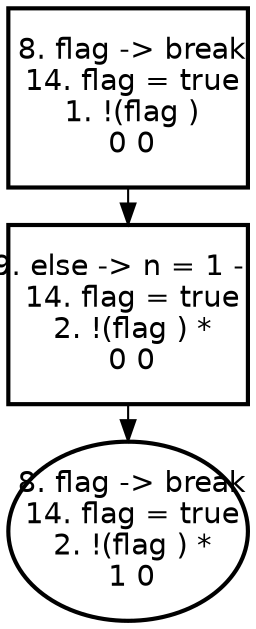 digraph "" {
  graph [size="16,12",ranksep=.25];               
  node [shape=box,fontname=Helvetica,fontsize=14];
  node [width=1.6,height=1.2,fixedsize=true];     
 0 [label=" 8. flag -> break\n 14. flag = true\n 1. !(flag )\n 0 0\n" style = bold ];
 1 [label=" 9. else -> n = 1 - n\n 14. flag = true\n 2. !(flag ) *\n 0 0\n" style = bold ];
 2 [label=" 8. flag -> break\n 14. flag = true\n 2. !(flag ) *\n 1 0\n" shape = ellipse  style = bold ];
 0 -> 1;
 1 -> 2;
}
